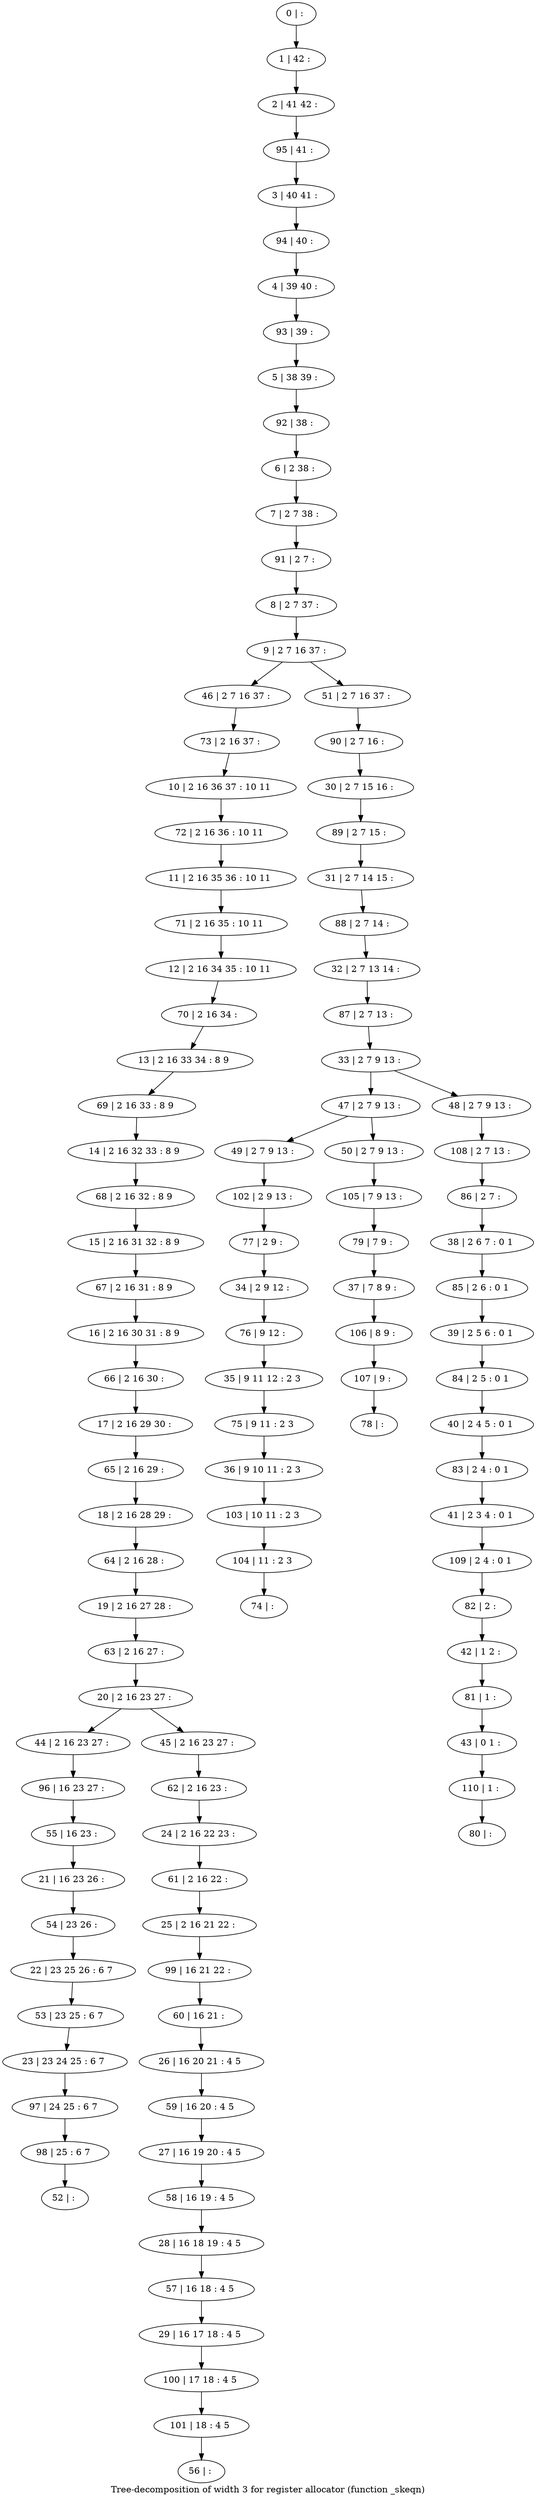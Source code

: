 digraph G {
graph [label="Tree-decomposition of width 3 for register allocator (function _skeqn)"]
0[label="0 | : "];
1[label="1 | 42 : "];
2[label="2 | 41 42 : "];
3[label="3 | 40 41 : "];
4[label="4 | 39 40 : "];
5[label="5 | 38 39 : "];
6[label="6 | 2 38 : "];
7[label="7 | 2 7 38 : "];
8[label="8 | 2 7 37 : "];
9[label="9 | 2 7 16 37 : "];
10[label="10 | 2 16 36 37 : 10 11 "];
11[label="11 | 2 16 35 36 : 10 11 "];
12[label="12 | 2 16 34 35 : 10 11 "];
13[label="13 | 2 16 33 34 : 8 9 "];
14[label="14 | 2 16 32 33 : 8 9 "];
15[label="15 | 2 16 31 32 : 8 9 "];
16[label="16 | 2 16 30 31 : 8 9 "];
17[label="17 | 2 16 29 30 : "];
18[label="18 | 2 16 28 29 : "];
19[label="19 | 2 16 27 28 : "];
20[label="20 | 2 16 23 27 : "];
21[label="21 | 16 23 26 : "];
22[label="22 | 23 25 26 : 6 7 "];
23[label="23 | 23 24 25 : 6 7 "];
24[label="24 | 2 16 22 23 : "];
25[label="25 | 2 16 21 22 : "];
26[label="26 | 16 20 21 : 4 5 "];
27[label="27 | 16 19 20 : 4 5 "];
28[label="28 | 16 18 19 : 4 5 "];
29[label="29 | 16 17 18 : 4 5 "];
30[label="30 | 2 7 15 16 : "];
31[label="31 | 2 7 14 15 : "];
32[label="32 | 2 7 13 14 : "];
33[label="33 | 2 7 9 13 : "];
34[label="34 | 2 9 12 : "];
35[label="35 | 9 11 12 : 2 3 "];
36[label="36 | 9 10 11 : 2 3 "];
37[label="37 | 7 8 9 : "];
38[label="38 | 2 6 7 : 0 1 "];
39[label="39 | 2 5 6 : 0 1 "];
40[label="40 | 2 4 5 : 0 1 "];
41[label="41 | 2 3 4 : 0 1 "];
42[label="42 | 1 2 : "];
43[label="43 | 0 1 : "];
44[label="44 | 2 16 23 27 : "];
45[label="45 | 2 16 23 27 : "];
46[label="46 | 2 7 16 37 : "];
47[label="47 | 2 7 9 13 : "];
48[label="48 | 2 7 9 13 : "];
49[label="49 | 2 7 9 13 : "];
50[label="50 | 2 7 9 13 : "];
51[label="51 | 2 7 16 37 : "];
52[label="52 | : "];
53[label="53 | 23 25 : 6 7 "];
54[label="54 | 23 26 : "];
55[label="55 | 16 23 : "];
56[label="56 | : "];
57[label="57 | 16 18 : 4 5 "];
58[label="58 | 16 19 : 4 5 "];
59[label="59 | 16 20 : 4 5 "];
60[label="60 | 16 21 : "];
61[label="61 | 2 16 22 : "];
62[label="62 | 2 16 23 : "];
63[label="63 | 2 16 27 : "];
64[label="64 | 2 16 28 : "];
65[label="65 | 2 16 29 : "];
66[label="66 | 2 16 30 : "];
67[label="67 | 2 16 31 : 8 9 "];
68[label="68 | 2 16 32 : 8 9 "];
69[label="69 | 2 16 33 : 8 9 "];
70[label="70 | 2 16 34 : "];
71[label="71 | 2 16 35 : 10 11 "];
72[label="72 | 2 16 36 : 10 11 "];
73[label="73 | 2 16 37 : "];
74[label="74 | : "];
75[label="75 | 9 11 : 2 3 "];
76[label="76 | 9 12 : "];
77[label="77 | 2 9 : "];
78[label="78 | : "];
79[label="79 | 7 9 : "];
80[label="80 | : "];
81[label="81 | 1 : "];
82[label="82 | 2 : "];
83[label="83 | 2 4 : 0 1 "];
84[label="84 | 2 5 : 0 1 "];
85[label="85 | 2 6 : 0 1 "];
86[label="86 | 2 7 : "];
87[label="87 | 2 7 13 : "];
88[label="88 | 2 7 14 : "];
89[label="89 | 2 7 15 : "];
90[label="90 | 2 7 16 : "];
91[label="91 | 2 7 : "];
92[label="92 | 38 : "];
93[label="93 | 39 : "];
94[label="94 | 40 : "];
95[label="95 | 41 : "];
96[label="96 | 16 23 27 : "];
97[label="97 | 24 25 : 6 7 "];
98[label="98 | 25 : 6 7 "];
99[label="99 | 16 21 22 : "];
100[label="100 | 17 18 : 4 5 "];
101[label="101 | 18 : 4 5 "];
102[label="102 | 2 9 13 : "];
103[label="103 | 10 11 : 2 3 "];
104[label="104 | 11 : 2 3 "];
105[label="105 | 7 9 13 : "];
106[label="106 | 8 9 : "];
107[label="107 | 9 : "];
108[label="108 | 2 7 13 : "];
109[label="109 | 2 4 : 0 1 "];
110[label="110 | 1 : "];
0->1 ;
1->2 ;
6->7 ;
8->9 ;
20->44 ;
20->45 ;
9->46 ;
33->47 ;
33->48 ;
47->49 ;
47->50 ;
9->51 ;
53->23 ;
22->53 ;
54->22 ;
21->54 ;
55->21 ;
57->29 ;
28->57 ;
58->28 ;
27->58 ;
59->27 ;
26->59 ;
60->26 ;
61->25 ;
24->61 ;
62->24 ;
45->62 ;
63->20 ;
19->63 ;
64->19 ;
18->64 ;
65->18 ;
17->65 ;
66->17 ;
16->66 ;
67->16 ;
15->67 ;
68->15 ;
14->68 ;
69->14 ;
13->69 ;
70->13 ;
12->70 ;
71->12 ;
11->71 ;
72->11 ;
10->72 ;
73->10 ;
46->73 ;
75->36 ;
35->75 ;
76->35 ;
34->76 ;
77->34 ;
79->37 ;
81->43 ;
42->81 ;
82->42 ;
83->41 ;
40->83 ;
84->40 ;
39->84 ;
85->39 ;
38->85 ;
86->38 ;
87->33 ;
32->87 ;
88->32 ;
31->88 ;
89->31 ;
30->89 ;
90->30 ;
51->90 ;
91->8 ;
7->91 ;
92->6 ;
5->92 ;
93->5 ;
4->93 ;
94->4 ;
3->94 ;
95->3 ;
2->95 ;
96->55 ;
44->96 ;
23->97 ;
98->52 ;
97->98 ;
99->60 ;
25->99 ;
29->100 ;
101->56 ;
100->101 ;
102->77 ;
49->102 ;
36->103 ;
104->74 ;
103->104 ;
105->79 ;
50->105 ;
37->106 ;
107->78 ;
106->107 ;
108->86 ;
48->108 ;
109->82 ;
41->109 ;
110->80 ;
43->110 ;
}
